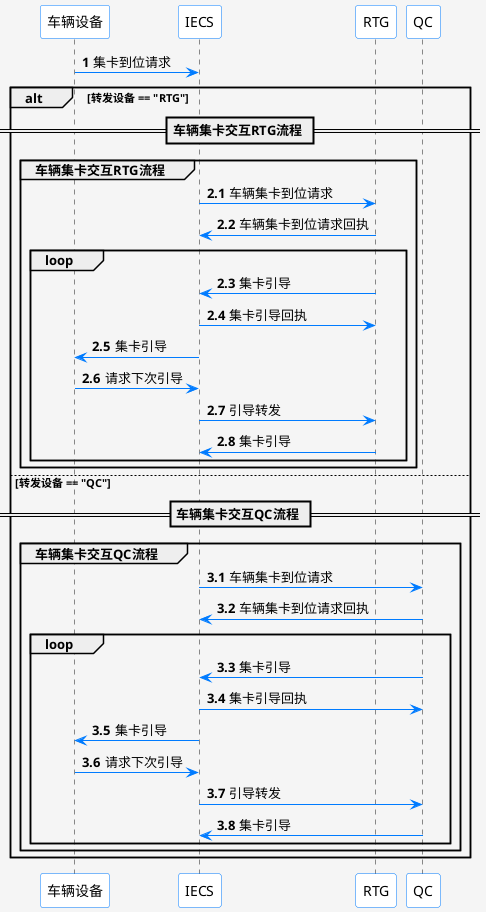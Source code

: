 @startuml
!define RECTANGLE [<<rect>>]
!define CIRCLE [<<circle>>]


skinparam backgroundColor #F5F5F5
skinparam arrowColor #007BFF
skinparam participantBorderColor #007BFF
skinparam participantBackgroundColor #FFFFFF
skinparam messageColor #007BFF
skinparam messageFontName Arial
skinparam messageFontSize 12
skinparam messageFontStyle bold
skinparam messageArrowColor #007BFF
skinparam messageArrowThickness 1
skinparam messageArrowType #solid
skinparam messageArrowHeadSize 10
skinparam messageArrowHeadLineWidth 1

participant 车辆设备 as Vehicle
participant IECS
participant RTG
participant QC

autonumber 1

Vehicle -> IECS: 集卡到位请求
alt 转发设备 == "RTG"
    == 车辆集卡交互RTG流程 ==
    autonumber 2.1
    group 车辆集卡交互RTG流程
        IECS -> RTG: 车辆集卡到位请求
        RTG -> IECS: 车辆集卡到位请求回执
        loop
            RTG -> IECS: 集卡引导
            IECS -> RTG: 集卡引导回执
            IECS -> Vehicle: 集卡引导
            Vehicle -> IECS: 请求下次引导
            IECS -> RTG: 引导转发
            RTG -> IECS: 集卡引导
        end
    end
else 转发设备 == "QC"
    == 车辆集卡交互QC流程 ==
    autonumber 3.1
    group 车辆集卡交互QC流程
        IECS -> QC: 车辆集卡到位请求
        QC -> IECS: 车辆集卡到位请求回执
        loop
            QC -> IECS: 集卡引导
            IECS -> QC: 集卡引导回执
            IECS -> Vehicle: 集卡引导
            Vehicle -> IECS: 请求下次引导
            IECS -> QC: 引导转发
            QC -> IECS: 集卡引导
        end
    end
end

@enduml
